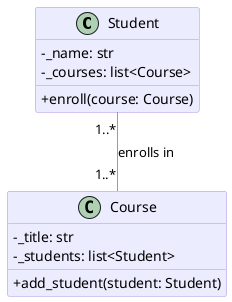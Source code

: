 @startuml
skinparam class {
    BackgroundColor #ECECFF
    ArrowColor #9C9C9C
    BorderColor #AC93E5
}
skinparam stereotypeCBackgroundColor DeepSkyBlue
skinparam classAttributeIconSize 0

class Student {
    - _name: str
    - _courses: list<Course>
    + enroll(course: Course)
}

class Course {
    - _title: str
    - _students: list<Student>
    + add_student(student: Student)
}

Student "1..*" -- "1..*" Course : enrolls in
@enduml
